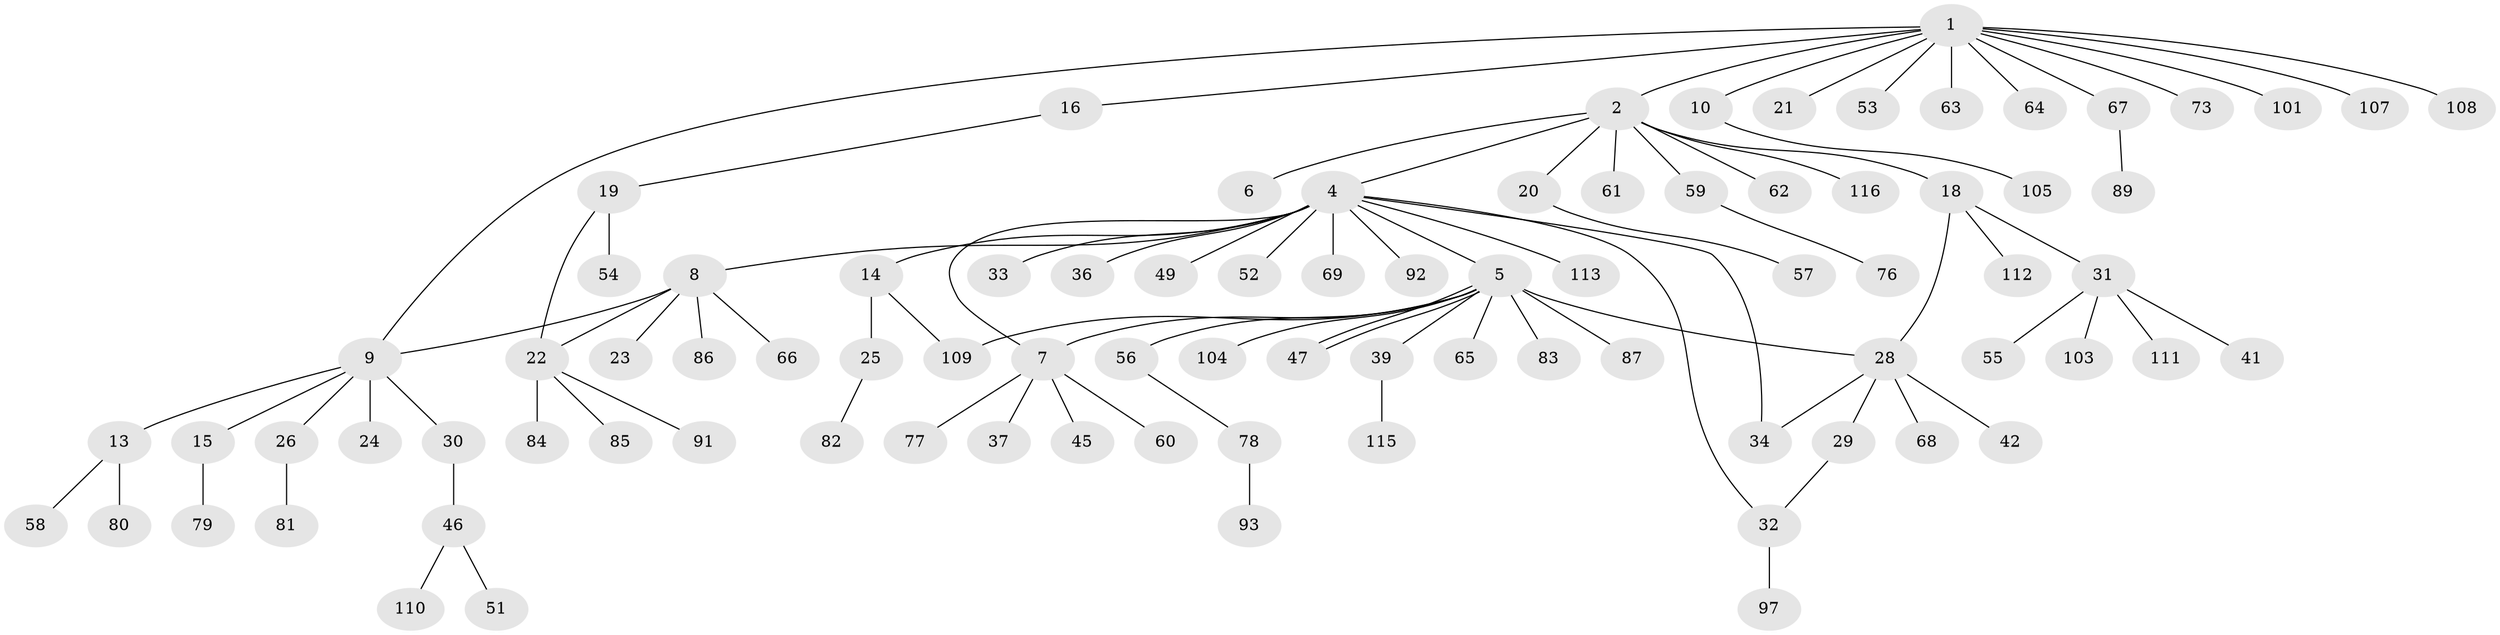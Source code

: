 // Generated by graph-tools (version 1.1) at 2025/23/03/03/25 07:23:49]
// undirected, 88 vertices, 95 edges
graph export_dot {
graph [start="1"]
  node [color=gray90,style=filled];
  1 [super="+12"];
  2 [super="+3"];
  4 [super="+90"];
  5 [super="+17"];
  6;
  7 [super="+114"];
  8 [super="+50"];
  9 [super="+11"];
  10 [super="+99"];
  13 [super="+27"];
  14 [super="+74"];
  15 [super="+44"];
  16;
  18;
  19 [super="+72"];
  20 [super="+98"];
  21;
  22 [super="+96"];
  23;
  24;
  25 [super="+43"];
  26 [super="+40"];
  28 [super="+38"];
  29;
  30 [super="+75"];
  31 [super="+35"];
  32 [super="+88"];
  33;
  34;
  36;
  37;
  39 [super="+95"];
  41;
  42;
  45 [super="+48"];
  46 [super="+94"];
  47;
  49;
  51;
  52;
  53;
  54;
  55;
  56 [super="+71"];
  57 [super="+100"];
  58;
  59;
  60;
  61;
  62;
  63;
  64;
  65;
  66;
  67 [super="+70"];
  68;
  69;
  73;
  76;
  77;
  78;
  79;
  80;
  81;
  82;
  83;
  84;
  85;
  86;
  87;
  89;
  91;
  92;
  93 [super="+106"];
  97;
  101 [super="+102"];
  103;
  104;
  105;
  107;
  108;
  109;
  110;
  111;
  112;
  113;
  115;
  116;
  1 -- 2;
  1 -- 9;
  1 -- 10;
  1 -- 21;
  1 -- 53;
  1 -- 67;
  1 -- 73;
  1 -- 107;
  1 -- 64;
  1 -- 16;
  1 -- 101;
  1 -- 108;
  1 -- 63;
  2 -- 6;
  2 -- 18;
  2 -- 20;
  2 -- 59;
  2 -- 61;
  2 -- 62;
  2 -- 116;
  2 -- 4;
  4 -- 5;
  4 -- 7;
  4 -- 8;
  4 -- 14;
  4 -- 32;
  4 -- 33;
  4 -- 34;
  4 -- 36;
  4 -- 49;
  4 -- 52;
  4 -- 69;
  4 -- 92;
  4 -- 113;
  5 -- 7;
  5 -- 28;
  5 -- 39;
  5 -- 47;
  5 -- 47;
  5 -- 56;
  5 -- 65;
  5 -- 83;
  5 -- 87;
  5 -- 104;
  5 -- 109;
  7 -- 37;
  7 -- 45;
  7 -- 60;
  7 -- 77;
  8 -- 9;
  8 -- 22;
  8 -- 23;
  8 -- 66;
  8 -- 86;
  9 -- 13;
  9 -- 15;
  9 -- 24;
  9 -- 26;
  9 -- 30;
  10 -- 105;
  13 -- 80;
  13 -- 58;
  14 -- 25;
  14 -- 109;
  15 -- 79;
  16 -- 19;
  18 -- 31;
  18 -- 112;
  18 -- 28;
  19 -- 54;
  19 -- 22;
  20 -- 57;
  22 -- 84;
  22 -- 85;
  22 -- 91;
  25 -- 82;
  26 -- 81;
  28 -- 29;
  28 -- 34;
  28 -- 42;
  28 -- 68;
  29 -- 32;
  30 -- 46;
  31 -- 41;
  31 -- 55;
  31 -- 103;
  31 -- 111;
  32 -- 97;
  39 -- 115;
  46 -- 51;
  46 -- 110;
  56 -- 78;
  59 -- 76;
  67 -- 89;
  78 -- 93;
}

